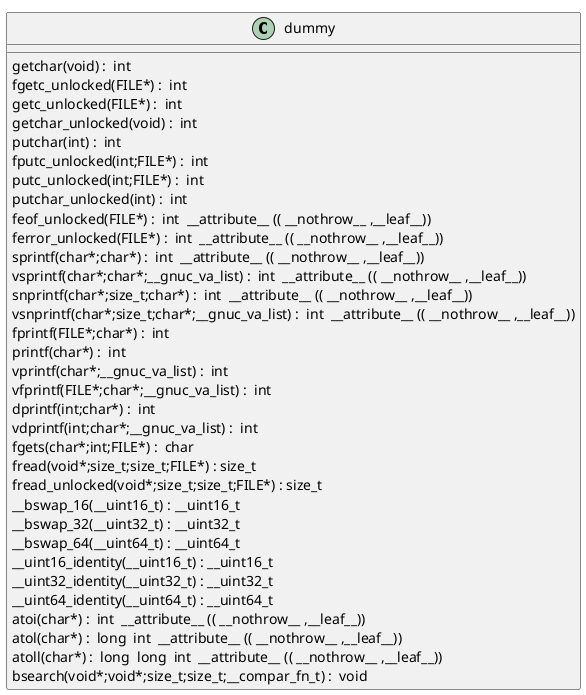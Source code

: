 @startuml
!pragma layout smetana
class dummy {
getchar(void) :  int  [[[./../../.././qc/crypto/asn1/a_digest.c.html#742]]]
fgetc_unlocked(FILE*) :  int  [[[./../../.././qc/crypto/asn1/a_digest.c.html#751]]]
getc_unlocked(FILE*) :  int  [[[./../../.././qc/crypto/asn1/a_digest.c.html#761]]]
getchar_unlocked(void) :  int  [[[./../../.././qc/crypto/asn1/a_digest.c.html#768]]]
putchar(int) :  int  [[[./../../.././qc/crypto/asn1/a_digest.c.html#777]]]
fputc_unlocked(int;FILE*) :  int  [[[./../../.././qc/crypto/asn1/a_digest.c.html#786]]]
putc_unlocked(int;FILE*) :  int  [[[./../../.././qc/crypto/asn1/a_digest.c.html#796]]]
putchar_unlocked(int) :  int  [[[./../../.././qc/crypto/asn1/a_digest.c.html#803]]]
feof_unlocked(FILE*) :  int  __attribute__ (( __nothrow__ ,__leaf__)) [[[./../../.././qc/crypto/asn1/a_digest.c.html#809]]]
ferror_unlocked(FILE*) :  int  __attribute__ (( __nothrow__ ,__leaf__)) [[[./../../.././qc/crypto/asn1/a_digest.c.html#816]]]
sprintf(char*;char*) :  int  __attribute__ (( __nothrow__ ,__leaf__)) [[[./../../.././qc/crypto/asn1/a_digest.c.html#835]]]
vsprintf(char*;char*;__gnuc_va_list) :  int  __attribute__ (( __nothrow__ ,__leaf__)) [[[./../../.././qc/crypto/asn1/a_digest.c.html#848]]]
snprintf(char*;size_t;char*) :  int  __attribute__ (( __nothrow__ ,__leaf__)) [[[./../../.././qc/crypto/asn1/a_digest.c.html#867]]]
vsnprintf(char*;size_t;char*;__gnuc_va_list) :  int  __attribute__ (( __nothrow__ ,__leaf__)) [[[./../../.././qc/crypto/asn1/a_digest.c.html#881]]]
fprintf(FILE*;char*) :  int  [[[./../../.././qc/crypto/asn1/a_digest.c.html#902]]]
printf(char*) :  int  [[[./../../.././qc/crypto/asn1/a_digest.c.html#909]]]
vprintf(char*;__gnuc_va_list) :  int  [[[./../../.././qc/crypto/asn1/a_digest.c.html#921]]]
vfprintf(FILE*;char*;__gnuc_va_list) :  int  [[[./../../.././qc/crypto/asn1/a_digest.c.html#931]]]
dprintf(int;char*) :  int  [[[./../../.././qc/crypto/asn1/a_digest.c.html#946]]]
vdprintf(int;char*;__gnuc_va_list) :  int  [[[./../../.././qc/crypto/asn1/a_digest.c.html#957]]]
fgets(char*;int;FILE*) :  char  [[[./../../.././qc/crypto/asn1/a_digest.c.html#976]]]
fread(void*;size_t;size_t;FILE*) : size_t [[[./../../.././qc/crypto/asn1/a_digest.c.html#1002]]]
fread_unlocked(void*;size_t;size_t;FILE*) : size_t [[[./../../.././qc/crypto/asn1/a_digest.c.html#1029]]]
__bswap_16(__uint16_t) : __uint16_t [[[./../../.././qc/crypto/asn1/a_digest.c.html#1453]]]
__bswap_32(__uint32_t) : __uint32_t [[[./../../.././qc/crypto/asn1/a_digest.c.html#1468]]]
__bswap_64(__uint64_t) : __uint64_t [[[./../../.././qc/crypto/asn1/a_digest.c.html#1478]]]
__uint16_identity(__uint16_t) : __uint16_t [[[./../../.././qc/crypto/asn1/a_digest.c.html#1490]]]
__uint32_identity(__uint32_t) : __uint32_t [[[./../../.././qc/crypto/asn1/a_digest.c.html#1496]]]
__uint64_identity(__uint64_t) : __uint64_t [[[./../../.././qc/crypto/asn1/a_digest.c.html#1502]]]
atoi(char*) :  int  __attribute__ (( __nothrow__ ,__leaf__)) [[[./../../.././qc/crypto/asn1/a_digest.c.html#1968]]]
atol(char*) :  long  int  __attribute__ (( __nothrow__ ,__leaf__)) [[[./../../.././qc/crypto/asn1/a_digest.c.html#1973]]]
atoll(char*) :  long  long  int  __attribute__ (( __nothrow__ ,__leaf__)) [[[./../../.././qc/crypto/asn1/a_digest.c.html#1980]]]
bsearch(void*;void*;size_t;size_t;__compar_fn_t) :  void  [[[./../../.././qc/crypto/asn1/a_digest.c.html#2297]]]
} 
@enduml
